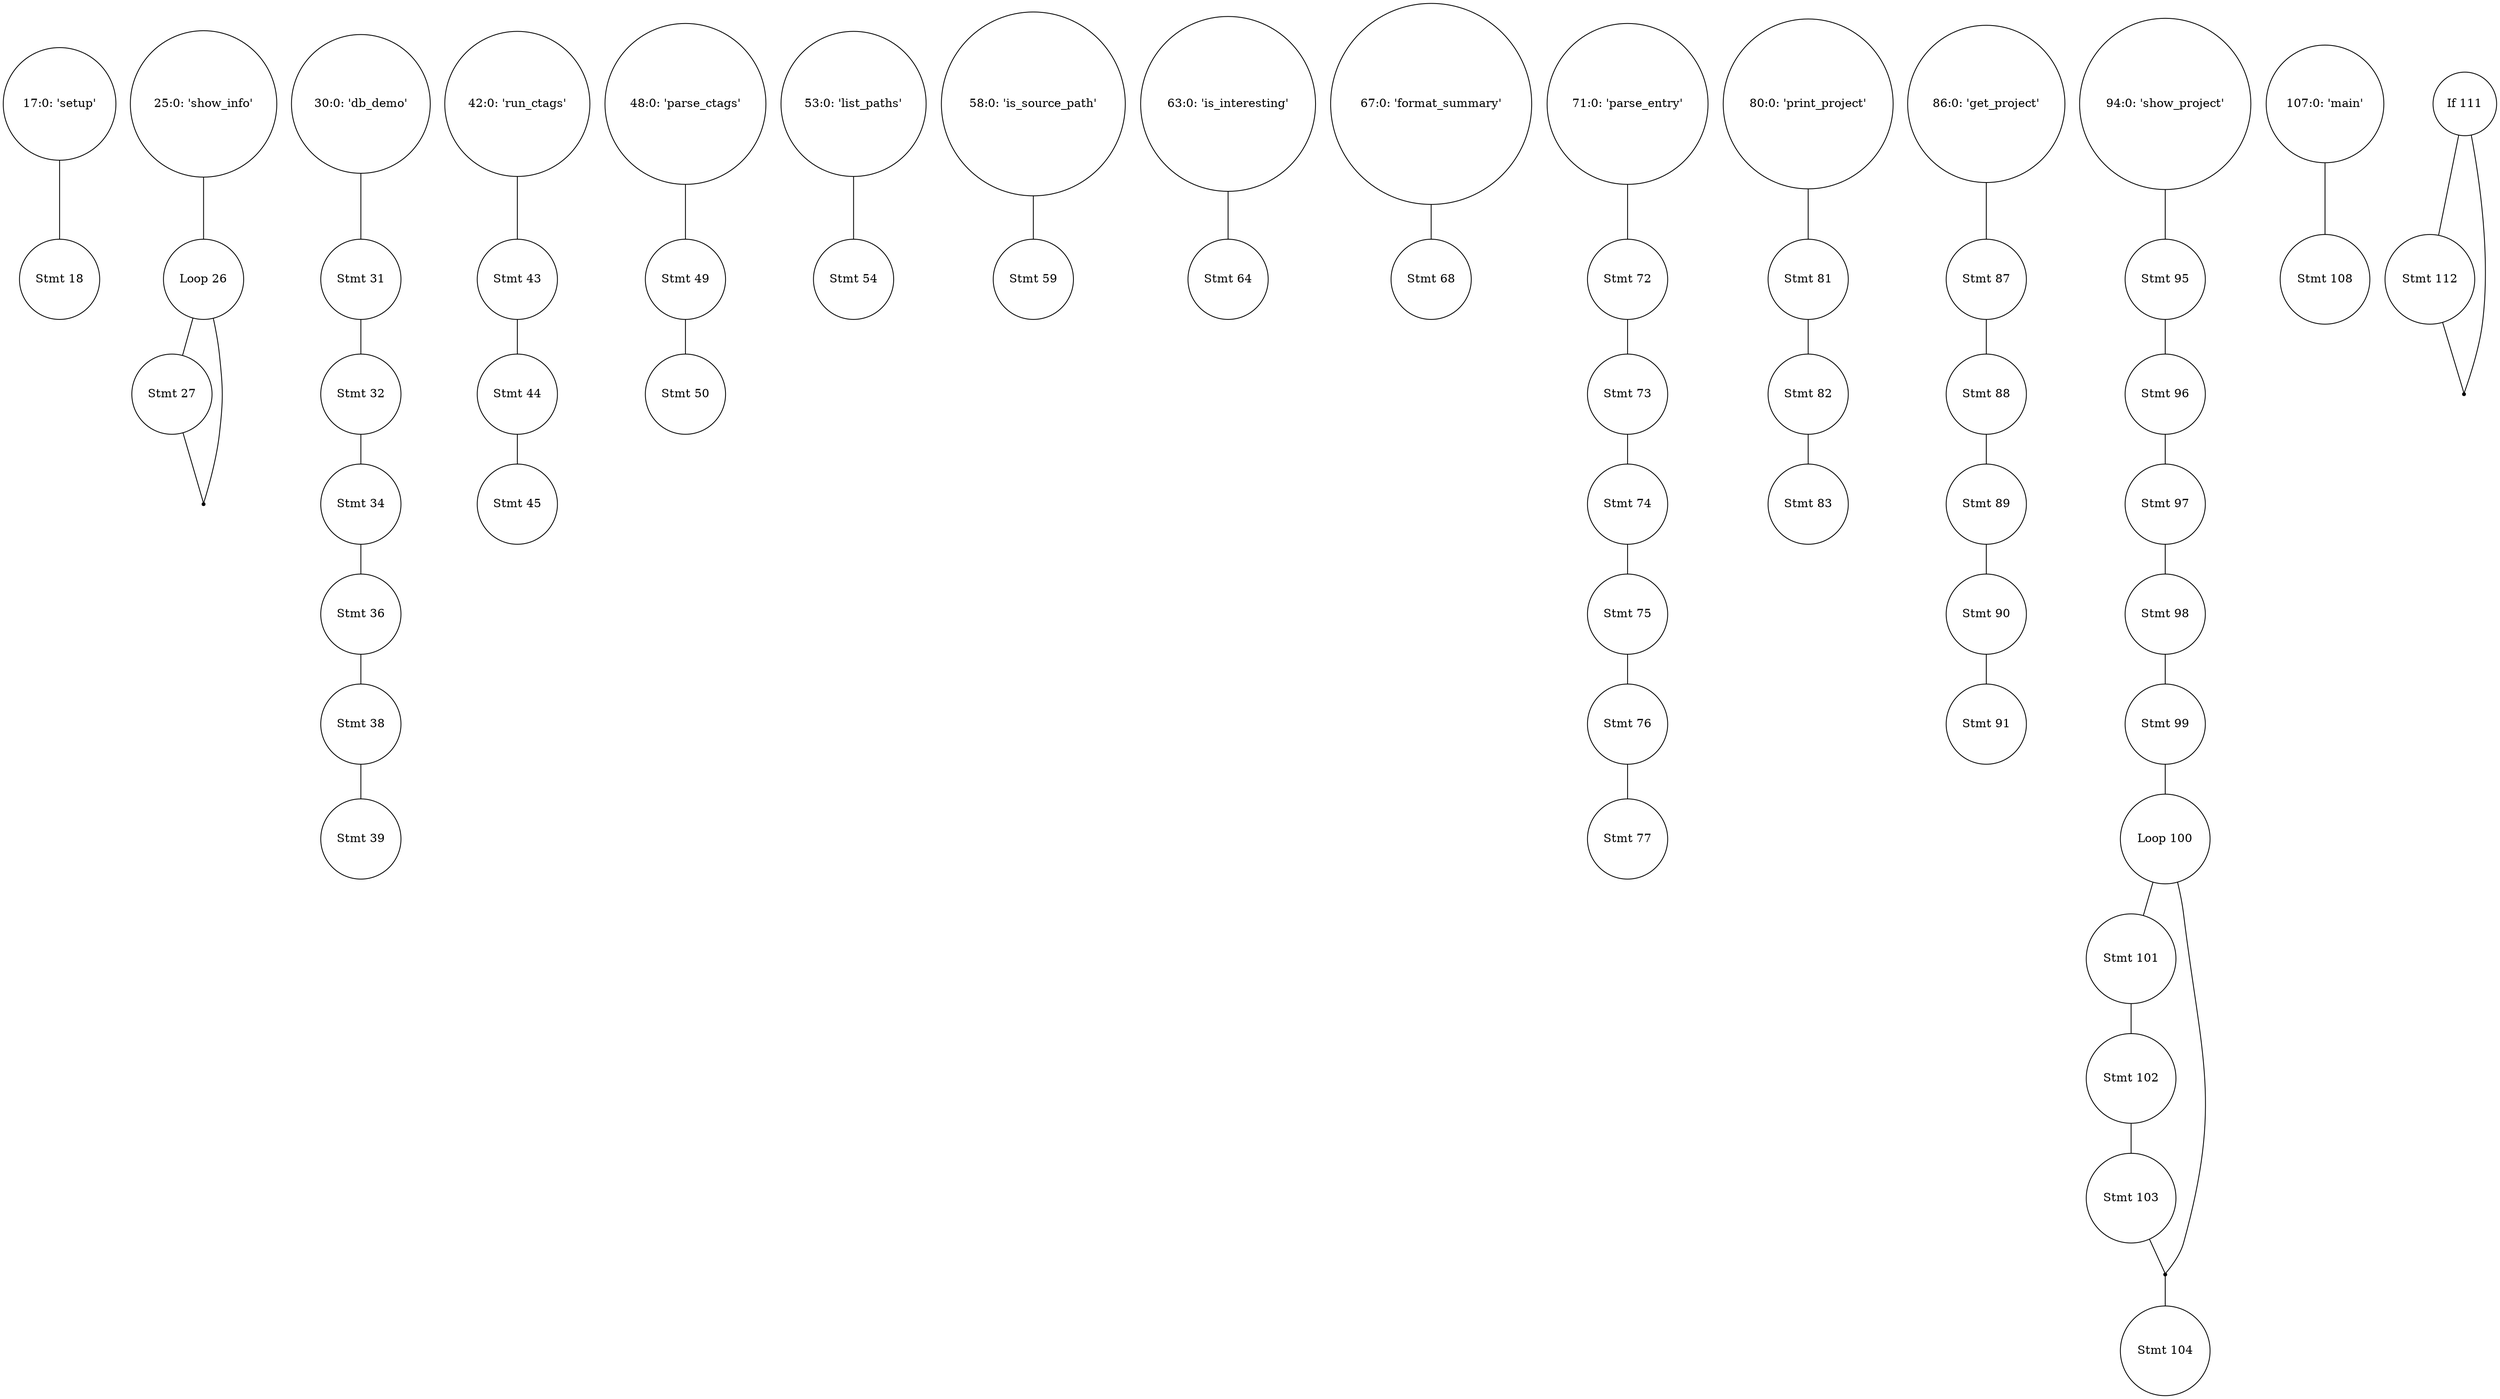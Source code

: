 graph {
subgraph {
node [shape=circle,label="17:0: 'setup'"] 4359531968;
node [shape=circle,label="Stmt 18"] 4359598528;
4359531968 -- 4359598528;
}
subgraph {
node [shape=circle,label="25:0: 'show_info'"] 4359598672;
node [shape=circle,label="Loop 26"] 4359600352;
node [shape=circle,label="Stmt 27"] 4359600544;
node [shape=point,label=""] 4359600448;
4359598672 -- 4359600352;
4359600352 -- 4359600544;
4359600352 -- 4359600448;
4359600544 -- 4359600448;
}
subgraph {
node [shape=circle,label="30:0: 'db_demo'"] 4359600736;
node [shape=circle,label="Stmt 31"] 4359604016;
node [shape=circle,label="Stmt 32"] 4359604112;
node [shape=circle,label="Stmt 34"] 4359604208;
node [shape=circle,label="Stmt 36"] 4359604304;
node [shape=circle,label="Stmt 38"] 4359604400;
node [shape=circle,label="Stmt 39"] 4359604496;
4359600736 -- 4359604016;
4359604016 -- 4359604112;
4359604112 -- 4359604208;
4359604208 -- 4359604304;
4359604304 -- 4359604400;
4359604400 -- 4359604496;
}
subgraph {
node [shape=circle,label="42:0: 'run_ctags'"] 4359604640;
node [shape=circle,label="Stmt 43"] 4359604784;
node [shape=circle,label="Stmt 44"] 4359604880;
node [shape=circle,label="Stmt 45"] 4359615344;
4359604640 -- 4359604784;
4359604784 -- 4359604880;
4359604880 -- 4359615344;
}
subgraph {
node [shape=circle,label="48:0: 'parse_ctags'"] 4359615488;
node [shape=circle,label="Stmt 49"] 4359615632;
node [shape=circle,label="Stmt 50"] 4359615728;
4359615488 -- 4359615632;
4359615632 -- 4359615728;
}
subgraph {
node [shape=circle,label="53:0: 'list_paths'"] 4359615872;
node [shape=circle,label="Stmt 54"] 4359616016;
4359615872 -- 4359616016;
}
subgraph {
node [shape=circle,label="58:0: 'is_source_path'"] 4359616160;
node [shape=circle,label="Stmt 59"] 4359616304;
4359616160 -- 4359616304;
}
subgraph {
node [shape=circle,label="63:0: 'is_interesting'"] 4359616448;
node [shape=circle,label="Stmt 64"] 4359616592;
4359616448 -- 4359616592;
}
subgraph {
node [shape=circle,label="67:0: 'format_summary'"] 4359616736;
node [shape=circle,label="Stmt 68"] 4359616880;
4359616736 -- 4359616880;
}
subgraph {
node [shape=circle,label="71:0: 'parse_entry'"] 4359617024;
node [shape=circle,label="Stmt 72"] 4359617168;
node [shape=circle,label="Stmt 73"] 4359617264;
node [shape=circle,label="Stmt 74"] 4359617360;
node [shape=circle,label="Stmt 75"] 4359617456;
node [shape=circle,label="Stmt 76"] 4359617552;
node [shape=circle,label="Stmt 77"] 4359617648;
4359617024 -- 4359617168;
4359617168 -- 4359617264;
4359617264 -- 4359617360;
4359617360 -- 4359617456;
4359617456 -- 4359617552;
4359617552 -- 4359617648;
}
subgraph {
node [shape=circle,label="80:0: 'print_project'"] 4359617792;
node [shape=circle,label="Stmt 81"] 4359630416;
node [shape=circle,label="Stmt 82"] 4359630512;
node [shape=circle,label="Stmt 83"] 4359630608;
4359617792 -- 4359630416;
4359630416 -- 4359630512;
4359630512 -- 4359630608;
}
subgraph {
node [shape=circle,label="86:0: 'get_project'"] 4359630800;
node [shape=circle,label="Stmt 87"] 4359631056;
node [shape=circle,label="Stmt 88"] 4359631152;
node [shape=circle,label="Stmt 89"] 4359631248;
node [shape=circle,label="Stmt 90"] 4359631344;
node [shape=circle,label="Stmt 91"] 4359631440;
4359630800 -- 4359631056;
4359631056 -- 4359631152;
4359631152 -- 4359631248;
4359631248 -- 4359631344;
4359631344 -- 4359631440;
}
subgraph {
node [shape=circle,label="94:0: 'show_project'"] 4359631632;
node [shape=circle,label="Stmt 95"] 4359631776;
node [shape=circle,label="Stmt 96"] 4359631872;
node [shape=circle,label="Stmt 97"] 4359631968;
node [shape=circle,label="Stmt 98"] 4359632064;
node [shape=circle,label="Stmt 99"] 4359632160;
node [shape=circle,label="Loop 100"] 4359632256;
node [shape=circle,label="Stmt 101"] 4359632400;
node [shape=circle,label="Stmt 102"] 4359632496;
node [shape=circle,label="Stmt 103"] 4359632592;
node [shape=point,label=""] 4359632352;
node [shape=circle,label="Stmt 104"] 4359632736;
4359631632 -- 4359631776;
4359631776 -- 4359631872;
4359631872 -- 4359631968;
4359631968 -- 4359632064;
4359632064 -- 4359632160;
4359632160 -- 4359632256;
4359632256 -- 4359632400;
4359632256 -- 4359632352;
4359632400 -- 4359632496;
4359632496 -- 4359632592;
4359632592 -- 4359632352;
4359632352 -- 4359632736;
}
subgraph {
node [shape=circle,label="107:0: 'main'"] 4359632880;
node [shape=circle,label="Stmt 108"] 4359633024;
4359632880 -- 4359633024;
}
subgraph {
node [shape=circle,label="If 111"] 4359633312;
node [shape=circle,label="Stmt 112"] 4359633264;
node [shape=point,label=""] 4359633216;
4359633312 -- 4359633264;
4359633312 -- 4359633216;
4359633264 -- 4359633216;
}
}
